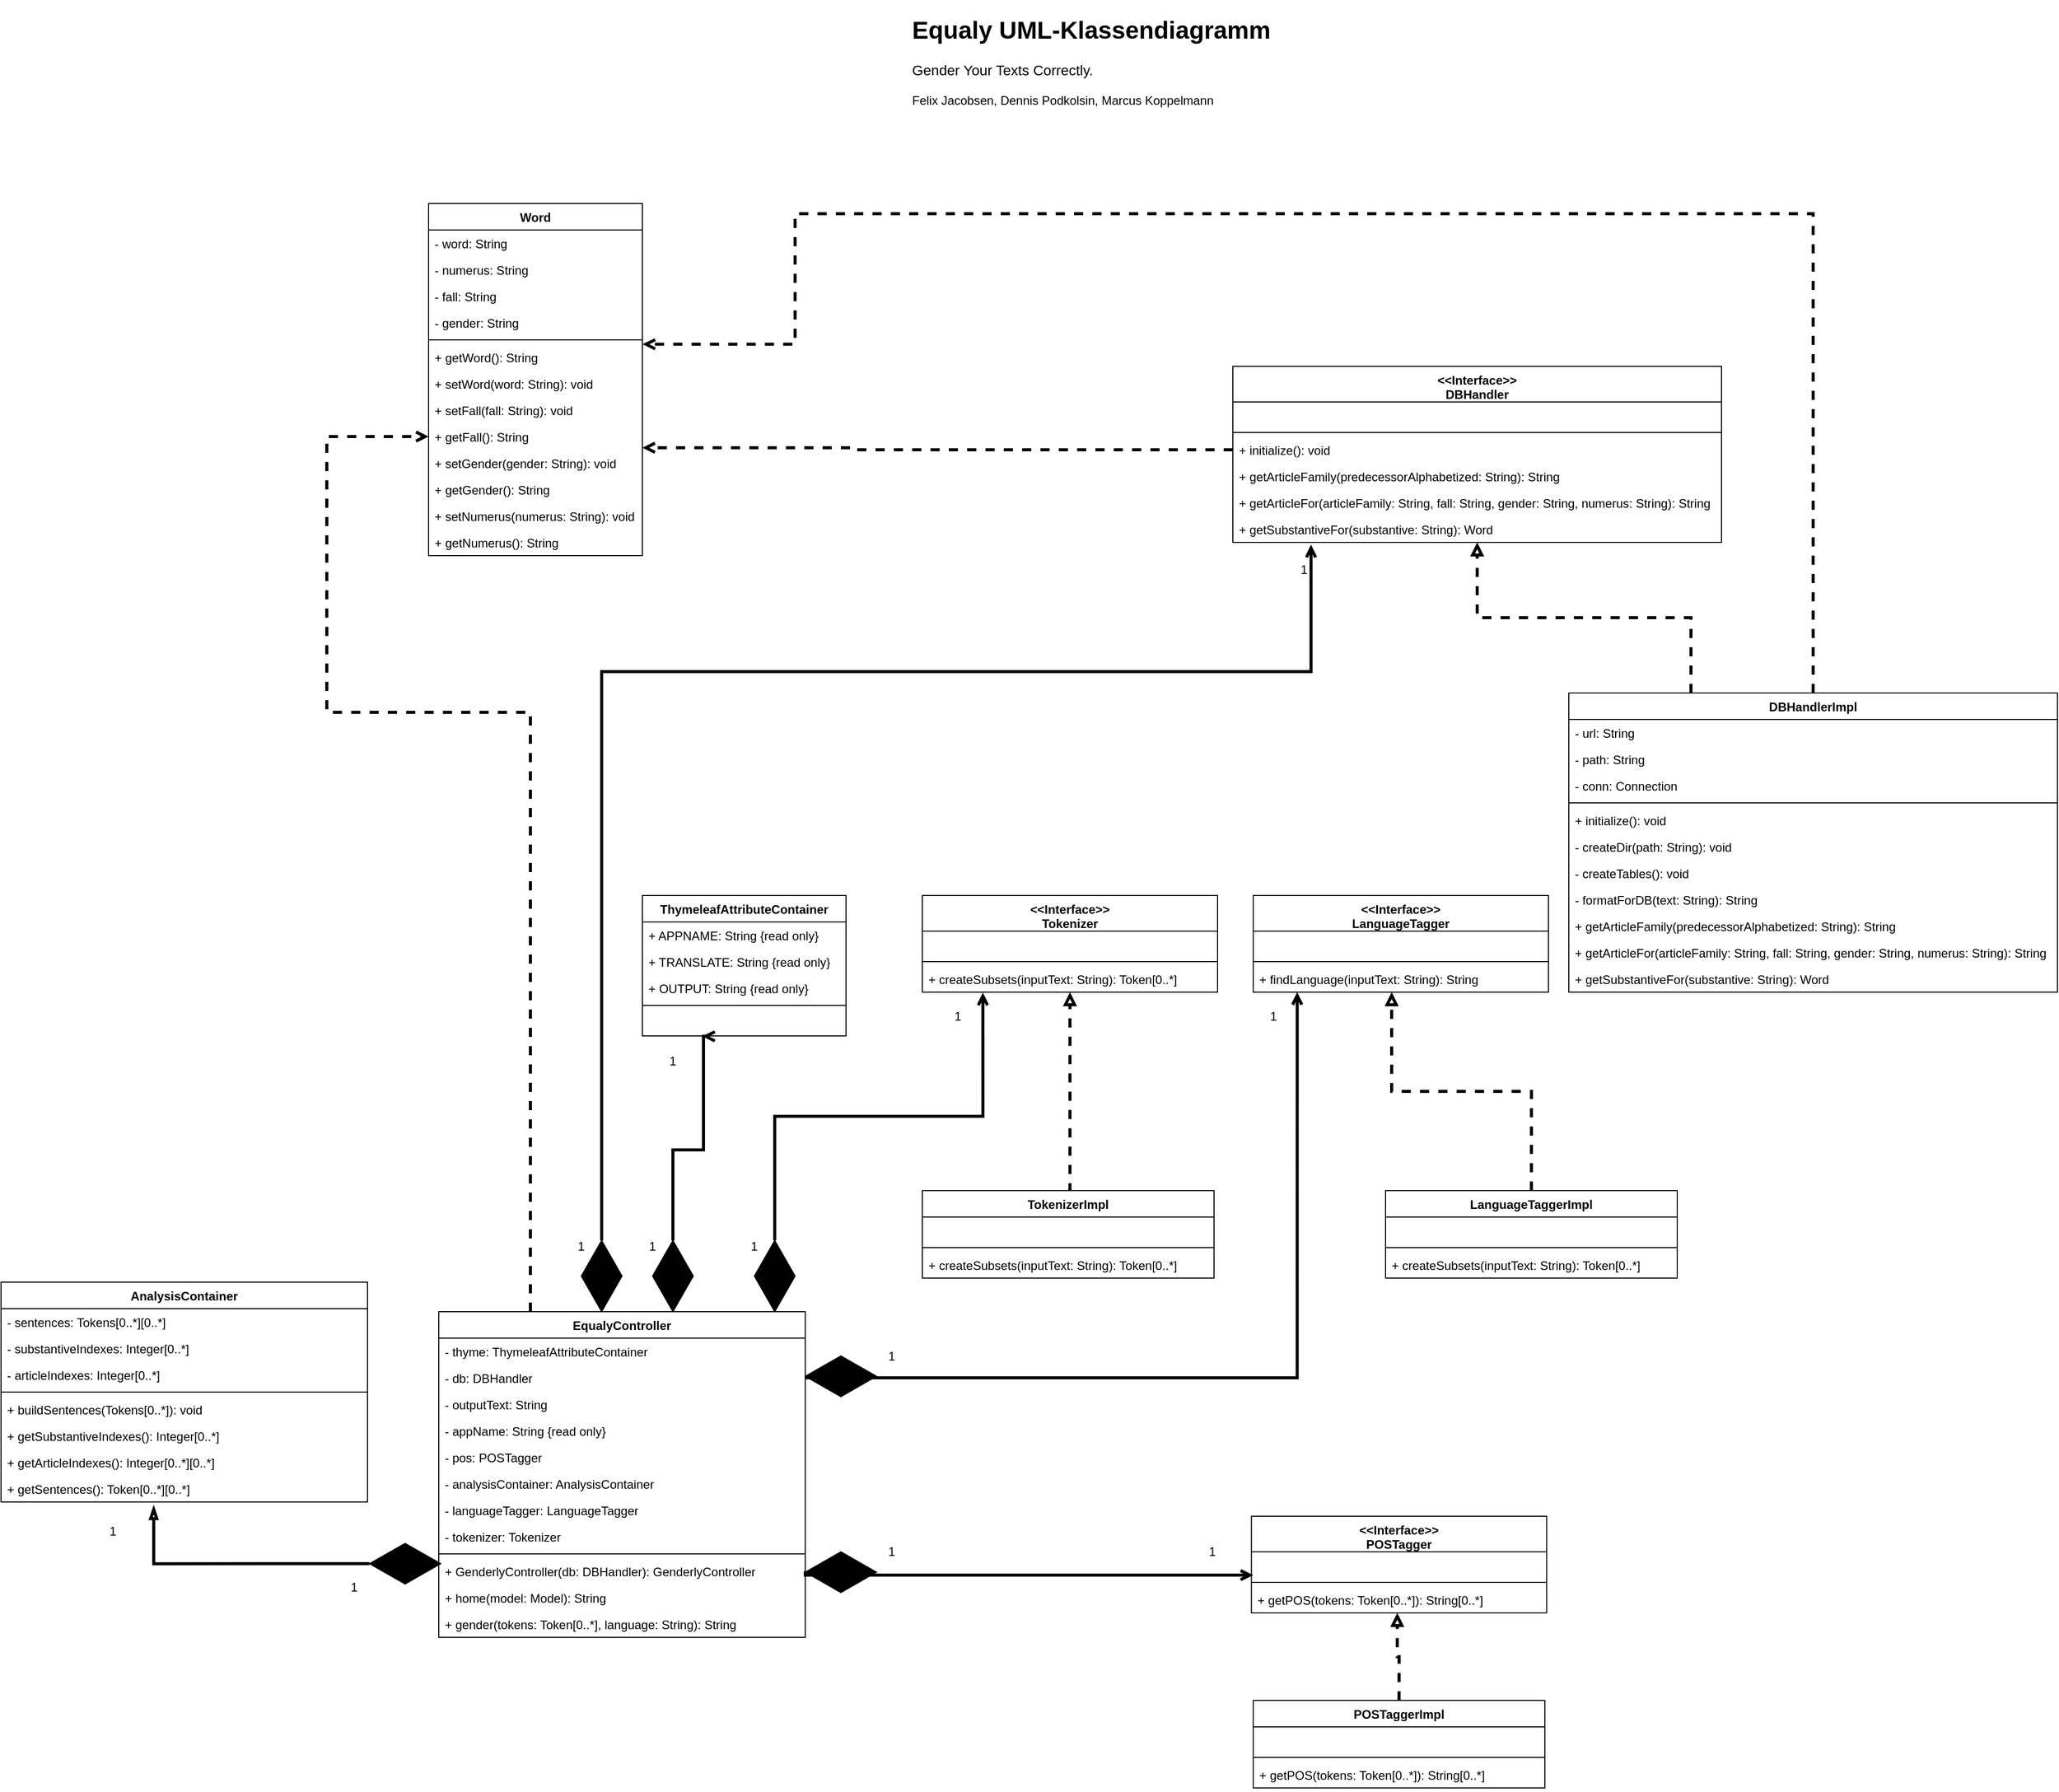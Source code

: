 <mxfile version="16.6.2" type="device"><diagram id="C5RBs43oDa-KdzZeNtuy" name="Page-1"><mxGraphModel dx="1204" dy="1106" grid="1" gridSize="10" guides="1" tooltips="1" connect="1" arrows="1" fold="1" page="1" pageScale="1" pageWidth="827" pageHeight="1169" math="0" shadow="0"><root><mxCell id="WIyWlLk6GJQsqaUBKTNV-0"/><mxCell id="WIyWlLk6GJQsqaUBKTNV-1" parent="WIyWlLk6GJQsqaUBKTNV-0"/><mxCell id="Z-DpSHN7fIil5CGxJyud-308" style="edgeStyle=orthogonalEdgeStyle;rounded=0;jumpStyle=arc;orthogonalLoop=1;jettySize=auto;html=1;exitX=0.5;exitY=0;exitDx=0;exitDy=0;startArrow=none;startFill=0;endArrow=open;endFill=0;strokeWidth=3;entryX=0.16;entryY=1.05;entryDx=0;entryDy=0;entryPerimeter=0;" parent="WIyWlLk6GJQsqaUBKTNV-1" source="Z-DpSHN7fIil5CGxJyud-320" edge="1"><mxGeometry relative="1" as="geometry"><mxPoint x="2206.8" y="575.3" as="targetPoint"/><Array as="points"><mxPoint x="1510" y="1259"/><mxPoint x="1510" y="700"/><mxPoint x="2207" y="700"/></Array></mxGeometry></mxCell><mxCell id="NP-5mQN5azATB1iHiY0--59" style="edgeStyle=orthogonalEdgeStyle;rounded=0;orthogonalLoop=1;jettySize=auto;html=1;exitX=0.25;exitY=0;exitDx=0;exitDy=0;endArrow=open;endFill=0;strokeWidth=3;entryX=0;entryY=0.5;entryDx=0;entryDy=0;dashed=1;" edge="1" parent="WIyWlLk6GJQsqaUBKTNV-1" source="Z-DpSHN7fIil5CGxJyud-74" target="Z-DpSHN7fIil5CGxJyud-244"><mxGeometry relative="1" as="geometry"><mxPoint x="1450" y="140" as="targetPoint"/><Array as="points"><mxPoint x="1440" y="740"/><mxPoint x="1240" y="740"/><mxPoint x="1240" y="469"/></Array></mxGeometry></mxCell><mxCell id="Z-DpSHN7fIil5CGxJyud-74" value="EqualyController" style="swimlane;fontStyle=1;align=center;verticalAlign=top;childLayout=stackLayout;horizontal=1;startSize=26;horizontalStack=0;resizeParent=1;resizeParentMax=0;resizeLast=0;collapsible=1;marginBottom=0;" parent="WIyWlLk6GJQsqaUBKTNV-1" vertex="1"><mxGeometry x="1350" y="1329" width="360" height="320" as="geometry"/></mxCell><mxCell id="Z-DpSHN7fIil5CGxJyud-89" value="- thyme: ThymeleafAttributeContainer" style="text;strokeColor=none;fillColor=none;align=left;verticalAlign=top;spacingLeft=4;spacingRight=4;overflow=hidden;rotatable=0;points=[[0,0.5],[1,0.5]];portConstraint=eastwest;" parent="Z-DpSHN7fIil5CGxJyud-74" vertex="1"><mxGeometry y="26" width="360" height="26" as="geometry"/></mxCell><mxCell id="Z-DpSHN7fIil5CGxJyud-94" value="- db: DBHandler" style="text;strokeColor=none;fillColor=none;align=left;verticalAlign=top;spacingLeft=4;spacingRight=4;overflow=hidden;rotatable=0;points=[[0,0.5],[1,0.5]];portConstraint=eastwest;" parent="Z-DpSHN7fIil5CGxJyud-74" vertex="1"><mxGeometry y="52" width="360" height="26" as="geometry"/></mxCell><mxCell id="Z-DpSHN7fIil5CGxJyud-95" value="- outputText: String" style="text;strokeColor=none;fillColor=none;align=left;verticalAlign=top;spacingLeft=4;spacingRight=4;overflow=hidden;rotatable=0;points=[[0,0.5],[1,0.5]];portConstraint=eastwest;" parent="Z-DpSHN7fIil5CGxJyud-74" vertex="1"><mxGeometry y="78" width="360" height="26" as="geometry"/></mxCell><mxCell id="Z-DpSHN7fIil5CGxJyud-75" value="- appName: String {read only}" style="text;strokeColor=none;fillColor=none;align=left;verticalAlign=top;spacingLeft=4;spacingRight=4;overflow=hidden;rotatable=0;points=[[0,0.5],[1,0.5]];portConstraint=eastwest;fontStyle=0" parent="Z-DpSHN7fIil5CGxJyud-74" vertex="1"><mxGeometry y="104" width="360" height="26" as="geometry"/></mxCell><mxCell id="NP-5mQN5azATB1iHiY0--31" value="- pos: POSTagger" style="text;strokeColor=none;fillColor=none;align=left;verticalAlign=top;spacingLeft=4;spacingRight=4;overflow=hidden;rotatable=0;points=[[0,0.5],[1,0.5]];portConstraint=eastwest;" vertex="1" parent="Z-DpSHN7fIil5CGxJyud-74"><mxGeometry y="130" width="360" height="26" as="geometry"/></mxCell><mxCell id="NP-5mQN5azATB1iHiY0--47" value="- analysisContainer: AnalysisContainer" style="text;strokeColor=none;fillColor=none;align=left;verticalAlign=top;spacingLeft=4;spacingRight=4;overflow=hidden;rotatable=0;points=[[0,0.5],[1,0.5]];portConstraint=eastwest;" vertex="1" parent="Z-DpSHN7fIil5CGxJyud-74"><mxGeometry y="156" width="360" height="26" as="geometry"/></mxCell><mxCell id="NP-5mQN5azATB1iHiY0--16" value="- languageTagger: LanguageTagger" style="text;strokeColor=none;fillColor=none;align=left;verticalAlign=top;spacingLeft=4;spacingRight=4;overflow=hidden;rotatable=0;points=[[0,0.5],[1,0.5]];portConstraint=eastwest;fontStyle=0" vertex="1" parent="Z-DpSHN7fIil5CGxJyud-74"><mxGeometry y="182" width="360" height="26" as="geometry"/></mxCell><mxCell id="NP-5mQN5azATB1iHiY0--15" value="- tokenizer: Tokenizer" style="text;strokeColor=none;fillColor=none;align=left;verticalAlign=top;spacingLeft=4;spacingRight=4;overflow=hidden;rotatable=0;points=[[0,0.5],[1,0.5]];portConstraint=eastwest;fontStyle=0" vertex="1" parent="Z-DpSHN7fIil5CGxJyud-74"><mxGeometry y="208" width="360" height="26" as="geometry"/></mxCell><mxCell id="Z-DpSHN7fIil5CGxJyud-76" value="" style="line;strokeWidth=1;fillColor=none;align=left;verticalAlign=middle;spacingTop=-1;spacingLeft=3;spacingRight=3;rotatable=0;labelPosition=right;points=[];portConstraint=eastwest;" parent="Z-DpSHN7fIil5CGxJyud-74" vertex="1"><mxGeometry y="234" width="360" height="8" as="geometry"/></mxCell><mxCell id="Z-DpSHN7fIil5CGxJyud-77" value="+ GenderlyController(db: DBHandler): GenderlyController" style="text;strokeColor=none;fillColor=none;align=left;verticalAlign=top;spacingLeft=4;spacingRight=4;overflow=hidden;rotatable=0;points=[[0,0.5],[1,0.5]];portConstraint=eastwest;" parent="Z-DpSHN7fIil5CGxJyud-74" vertex="1"><mxGeometry y="242" width="360" height="26" as="geometry"/></mxCell><mxCell id="Z-DpSHN7fIil5CGxJyud-96" value="+ home(model: Model): String" style="text;strokeColor=none;fillColor=none;align=left;verticalAlign=top;spacingLeft=4;spacingRight=4;overflow=hidden;rotatable=0;points=[[0,0.5],[1,0.5]];portConstraint=eastwest;" parent="Z-DpSHN7fIil5CGxJyud-74" vertex="1"><mxGeometry y="268" width="360" height="26" as="geometry"/></mxCell><mxCell id="Z-DpSHN7fIil5CGxJyud-97" value="+ gender(tokens: Token[0..*], language: String): String" style="text;strokeColor=none;fillColor=none;align=left;verticalAlign=top;spacingLeft=4;spacingRight=4;overflow=hidden;rotatable=0;points=[[0,0.5],[1,0.5]];portConstraint=eastwest;" parent="Z-DpSHN7fIil5CGxJyud-74" vertex="1"><mxGeometry y="294" width="360" height="26" as="geometry"/></mxCell><mxCell id="Z-DpSHN7fIil5CGxJyud-98" value="&lt;&lt;Interface&gt;&gt;&#10;Tokenizer" style="swimlane;fontStyle=1;align=center;verticalAlign=top;childLayout=stackLayout;horizontal=1;startSize=35;horizontalStack=0;resizeParent=1;resizeParentMax=0;resizeLast=0;collapsible=1;marginBottom=0;" parent="WIyWlLk6GJQsqaUBKTNV-1" vertex="1"><mxGeometry x="1825" y="920" width="290" height="95" as="geometry"/></mxCell><mxCell id="Z-DpSHN7fIil5CGxJyud-99" value="  " style="text;strokeColor=none;fillColor=none;align=left;verticalAlign=top;spacingLeft=4;spacingRight=4;overflow=hidden;rotatable=0;points=[[0,0.5],[1,0.5]];portConstraint=eastwest;" parent="Z-DpSHN7fIil5CGxJyud-98" vertex="1"><mxGeometry y="35" width="290" height="26" as="geometry"/></mxCell><mxCell id="Z-DpSHN7fIil5CGxJyud-100" value="" style="line;strokeWidth=1;fillColor=none;align=left;verticalAlign=middle;spacingTop=-1;spacingLeft=3;spacingRight=3;rotatable=0;labelPosition=right;points=[];portConstraint=eastwest;" parent="Z-DpSHN7fIil5CGxJyud-98" vertex="1"><mxGeometry y="61" width="290" height="8" as="geometry"/></mxCell><mxCell id="Z-DpSHN7fIil5CGxJyud-101" value="+ createSubsets(inputText: String): Token[0..*]" style="text;strokeColor=none;fillColor=none;align=left;verticalAlign=top;spacingLeft=4;spacingRight=4;overflow=hidden;rotatable=0;points=[[0,0.5],[1,0.5]];portConstraint=eastwest;fontStyle=0" parent="Z-DpSHN7fIil5CGxJyud-98" vertex="1"><mxGeometry y="69" width="290" height="26" as="geometry"/></mxCell><mxCell id="Z-DpSHN7fIil5CGxJyud-108" style="edgeStyle=orthogonalEdgeStyle;rounded=0;orthogonalLoop=1;jettySize=auto;html=1;exitX=0.5;exitY=0;exitDx=0;exitDy=0;startArrow=none;startFill=0;endArrow=block;endFill=0;dashed=1;strokeWidth=3;" parent="WIyWlLk6GJQsqaUBKTNV-1" source="Z-DpSHN7fIil5CGxJyud-102" target="Z-DpSHN7fIil5CGxJyud-98" edge="1"><mxGeometry relative="1" as="geometry"><Array as="points"><mxPoint x="1970" y="1210"/></Array></mxGeometry></mxCell><mxCell id="Z-DpSHN7fIil5CGxJyud-102" value="TokenizerImpl" style="swimlane;fontStyle=1;align=center;verticalAlign=top;childLayout=stackLayout;horizontal=1;startSize=26;horizontalStack=0;resizeParent=1;resizeParentMax=0;resizeLast=0;collapsible=1;marginBottom=0;" parent="WIyWlLk6GJQsqaUBKTNV-1" vertex="1"><mxGeometry x="1825" y="1210" width="286.5" height="86" as="geometry"/></mxCell><mxCell id="Z-DpSHN7fIil5CGxJyud-103" value="  " style="text;strokeColor=none;fillColor=none;align=left;verticalAlign=top;spacingLeft=4;spacingRight=4;overflow=hidden;rotatable=0;points=[[0,0.5],[1,0.5]];portConstraint=eastwest;" parent="Z-DpSHN7fIil5CGxJyud-102" vertex="1"><mxGeometry y="26" width="286.5" height="26" as="geometry"/></mxCell><mxCell id="Z-DpSHN7fIil5CGxJyud-104" value="" style="line;strokeWidth=1;fillColor=none;align=left;verticalAlign=middle;spacingTop=-1;spacingLeft=3;spacingRight=3;rotatable=0;labelPosition=right;points=[];portConstraint=eastwest;" parent="Z-DpSHN7fIil5CGxJyud-102" vertex="1"><mxGeometry y="52" width="286.5" height="8" as="geometry"/></mxCell><mxCell id="Z-DpSHN7fIil5CGxJyud-105" value="+ createSubsets(inputText: String): Token[0..*]" style="text;strokeColor=none;fillColor=none;align=left;verticalAlign=top;spacingLeft=4;spacingRight=4;overflow=hidden;rotatable=0;points=[[0,0.5],[1,0.5]];portConstraint=eastwest;fontStyle=0" parent="Z-DpSHN7fIil5CGxJyud-102" vertex="1"><mxGeometry y="60" width="286.5" height="26" as="geometry"/></mxCell><mxCell id="Z-DpSHN7fIil5CGxJyud-135" value="ThymeleafAttributeContainer" style="swimlane;fontStyle=1;align=center;verticalAlign=top;childLayout=stackLayout;horizontal=1;startSize=26;horizontalStack=0;resizeParent=1;resizeParentMax=0;resizeLast=0;collapsible=1;marginBottom=0;" parent="WIyWlLk6GJQsqaUBKTNV-1" vertex="1"><mxGeometry x="1550" y="920" width="200" height="138" as="geometry"/></mxCell><mxCell id="Z-DpSHN7fIil5CGxJyud-139" value="+ APPNAME: String {read only}" style="text;strokeColor=none;fillColor=none;align=left;verticalAlign=top;spacingLeft=4;spacingRight=4;overflow=hidden;rotatable=0;points=[[0,0.5],[1,0.5]];portConstraint=eastwest;fontStyle=0" parent="Z-DpSHN7fIil5CGxJyud-135" vertex="1"><mxGeometry y="26" width="200" height="26" as="geometry"/></mxCell><mxCell id="Z-DpSHN7fIil5CGxJyud-140" value="+ TRANSLATE: String {read only}" style="text;strokeColor=none;fillColor=none;align=left;verticalAlign=top;spacingLeft=4;spacingRight=4;overflow=hidden;rotatable=0;points=[[0,0.5],[1,0.5]];portConstraint=eastwest;fontStyle=0" parent="Z-DpSHN7fIil5CGxJyud-135" vertex="1"><mxGeometry y="52" width="200" height="26" as="geometry"/></mxCell><mxCell id="Z-DpSHN7fIil5CGxJyud-141" value="+ OUTPUT: String {read only}" style="text;strokeColor=none;fillColor=none;align=left;verticalAlign=top;spacingLeft=4;spacingRight=4;overflow=hidden;rotatable=0;points=[[0,0.5],[1,0.5]];portConstraint=eastwest;fontStyle=0" parent="Z-DpSHN7fIil5CGxJyud-135" vertex="1"><mxGeometry y="78" width="200" height="26" as="geometry"/></mxCell><mxCell id="Z-DpSHN7fIil5CGxJyud-137" value="" style="line;strokeWidth=1;fillColor=none;align=left;verticalAlign=middle;spacingTop=-1;spacingLeft=3;spacingRight=3;rotatable=0;labelPosition=right;points=[];portConstraint=eastwest;" parent="Z-DpSHN7fIil5CGxJyud-135" vertex="1"><mxGeometry y="104" width="200" height="8" as="geometry"/></mxCell><mxCell id="Z-DpSHN7fIil5CGxJyud-142" value="  " style="text;strokeColor=none;fillColor=none;align=left;verticalAlign=top;spacingLeft=4;spacingRight=4;overflow=hidden;rotatable=0;points=[[0,0.5],[1,0.5]];portConstraint=eastwest;" parent="Z-DpSHN7fIil5CGxJyud-135" vertex="1"><mxGeometry y="112" width="200" height="26" as="geometry"/></mxCell><mxCell id="Z-DpSHN7fIil5CGxJyud-348" style="edgeStyle=orthogonalEdgeStyle;rounded=0;jumpStyle=arc;orthogonalLoop=1;jettySize=auto;html=1;exitX=0;exitY=0.5;exitDx=0;exitDy=0;entryX=1;entryY=0.923;entryDx=0;entryDy=0;dashed=1;startArrow=none;startFill=0;endArrow=open;endFill=0;strokeWidth=3;entryPerimeter=0;" parent="WIyWlLk6GJQsqaUBKTNV-1" source="Z-DpSHN7fIil5CGxJyud-209" target="Z-DpSHN7fIil5CGxJyud-244" edge="1"><mxGeometry relative="1" as="geometry"><Array as="points"><mxPoint x="1760" y="482"/><mxPoint x="1760" y="480"/></Array></mxGeometry></mxCell><mxCell id="Z-DpSHN7fIil5CGxJyud-198" value="&lt;&lt;Interface&gt;&gt;&#10;DBHandler" style="swimlane;fontStyle=1;align=center;verticalAlign=top;childLayout=stackLayout;horizontal=1;startSize=35;horizontalStack=0;resizeParent=1;resizeParentMax=0;resizeLast=0;collapsible=1;marginBottom=0;" parent="WIyWlLk6GJQsqaUBKTNV-1" vertex="1"><mxGeometry x="2130" y="400" width="480" height="173" as="geometry"/></mxCell><mxCell id="Z-DpSHN7fIil5CGxJyud-224" value="  " style="text;strokeColor=none;fillColor=none;align=left;verticalAlign=top;spacingLeft=4;spacingRight=4;overflow=hidden;rotatable=0;points=[[0,0.5],[1,0.5]];portConstraint=eastwest;" parent="Z-DpSHN7fIil5CGxJyud-198" vertex="1"><mxGeometry y="35" width="480" height="26" as="geometry"/></mxCell><mxCell id="Z-DpSHN7fIil5CGxJyud-200" value="" style="line;strokeWidth=1;fillColor=none;align=left;verticalAlign=middle;spacingTop=-1;spacingLeft=3;spacingRight=3;rotatable=0;labelPosition=right;points=[];portConstraint=eastwest;" parent="Z-DpSHN7fIil5CGxJyud-198" vertex="1"><mxGeometry y="61" width="480" height="8" as="geometry"/></mxCell><mxCell id="Z-DpSHN7fIil5CGxJyud-209" value="+ initialize(): void" style="text;strokeColor=none;fillColor=none;align=left;verticalAlign=top;spacingLeft=4;spacingRight=4;overflow=hidden;rotatable=0;points=[[0,0.5],[1,0.5]];portConstraint=eastwest;" parent="Z-DpSHN7fIil5CGxJyud-198" vertex="1"><mxGeometry y="69" width="480" height="26" as="geometry"/></mxCell><mxCell id="Z-DpSHN7fIil5CGxJyud-212" value="+ getArticleFamily(predecessorAlphabetized: String): String" style="text;strokeColor=none;fillColor=none;align=left;verticalAlign=top;spacingLeft=4;spacingRight=4;overflow=hidden;rotatable=0;points=[[0,0.5],[1,0.5]];portConstraint=eastwest;" parent="Z-DpSHN7fIil5CGxJyud-198" vertex="1"><mxGeometry y="95" width="480" height="26" as="geometry"/></mxCell><mxCell id="Z-DpSHN7fIil5CGxJyud-213" value="+ getArticleFor(articleFamily: String, fall: String, gender: String, numerus: String): String" style="text;strokeColor=none;fillColor=none;align=left;verticalAlign=top;spacingLeft=4;spacingRight=4;overflow=hidden;rotatable=0;points=[[0,0.5],[1,0.5]];portConstraint=eastwest;" parent="Z-DpSHN7fIil5CGxJyud-198" vertex="1"><mxGeometry y="121" width="480" height="26" as="geometry"/></mxCell><mxCell id="Z-DpSHN7fIil5CGxJyud-210" value="+ getSubstantiveFor(substantive: String): Word" style="text;strokeColor=none;fillColor=none;align=left;verticalAlign=top;spacingLeft=4;spacingRight=4;overflow=hidden;rotatable=0;points=[[0,0.5],[1,0.5]];portConstraint=eastwest;" parent="Z-DpSHN7fIil5CGxJyud-198" vertex="1"><mxGeometry y="147" width="480" height="26" as="geometry"/></mxCell><mxCell id="Z-DpSHN7fIil5CGxJyud-202" style="edgeStyle=orthogonalEdgeStyle;rounded=0;orthogonalLoop=1;jettySize=auto;html=1;exitX=0.25;exitY=0;exitDx=0;exitDy=0;startArrow=none;startFill=0;endArrow=block;endFill=0;dashed=1;strokeWidth=3;" parent="WIyWlLk6GJQsqaUBKTNV-1" source="Z-DpSHN7fIil5CGxJyud-203" target="Z-DpSHN7fIil5CGxJyud-198" edge="1"><mxGeometry relative="1" as="geometry"/></mxCell><mxCell id="Z-DpSHN7fIil5CGxJyud-347" style="edgeStyle=orthogonalEdgeStyle;rounded=0;jumpStyle=arc;orthogonalLoop=1;jettySize=auto;html=1;exitX=0.5;exitY=0;exitDx=0;exitDy=0;entryX=1.001;entryY=0.011;entryDx=0;entryDy=0;dashed=1;startArrow=none;startFill=0;endArrow=open;endFill=0;strokeWidth=3;entryPerimeter=0;" parent="WIyWlLk6GJQsqaUBKTNV-1" source="Z-DpSHN7fIil5CGxJyud-203" target="Z-DpSHN7fIil5CGxJyud-238" edge="1"><mxGeometry relative="1" as="geometry"><Array as="points"><mxPoint x="2700" y="250"/><mxPoint x="1700" y="250"/><mxPoint x="1700" y="378"/></Array></mxGeometry></mxCell><mxCell id="Z-DpSHN7fIil5CGxJyud-203" value="DBHandlerImpl" style="swimlane;fontStyle=1;align=center;verticalAlign=top;childLayout=stackLayout;horizontal=1;startSize=26;horizontalStack=0;resizeParent=1;resizeParentMax=0;resizeLast=0;collapsible=1;marginBottom=0;" parent="WIyWlLk6GJQsqaUBKTNV-1" vertex="1"><mxGeometry x="2460" y="721" width="480" height="294" as="geometry"/></mxCell><mxCell id="Z-DpSHN7fIil5CGxJyud-217" value="- url: String" style="text;strokeColor=none;fillColor=none;align=left;verticalAlign=top;spacingLeft=4;spacingRight=4;overflow=hidden;rotatable=0;points=[[0,0.5],[1,0.5]];portConstraint=eastwest;" parent="Z-DpSHN7fIil5CGxJyud-203" vertex="1"><mxGeometry y="26" width="480" height="26" as="geometry"/></mxCell><mxCell id="Z-DpSHN7fIil5CGxJyud-216" value="- path: String" style="text;strokeColor=none;fillColor=none;align=left;verticalAlign=top;spacingLeft=4;spacingRight=4;overflow=hidden;rotatable=0;points=[[0,0.5],[1,0.5]];portConstraint=eastwest;" parent="Z-DpSHN7fIil5CGxJyud-203" vertex="1"><mxGeometry y="52" width="480" height="26" as="geometry"/></mxCell><mxCell id="Z-DpSHN7fIil5CGxJyud-215" value="- conn: Connection" style="text;strokeColor=none;fillColor=none;align=left;verticalAlign=top;spacingLeft=4;spacingRight=4;overflow=hidden;rotatable=0;points=[[0,0.5],[1,0.5]];portConstraint=eastwest;" parent="Z-DpSHN7fIil5CGxJyud-203" vertex="1"><mxGeometry y="78" width="480" height="26" as="geometry"/></mxCell><mxCell id="Z-DpSHN7fIil5CGxJyud-205" value="" style="line;strokeWidth=1;fillColor=none;align=left;verticalAlign=middle;spacingTop=-1;spacingLeft=3;spacingRight=3;rotatable=0;labelPosition=right;points=[];portConstraint=eastwest;" parent="Z-DpSHN7fIil5CGxJyud-203" vertex="1"><mxGeometry y="104" width="480" height="8" as="geometry"/></mxCell><mxCell id="Z-DpSHN7fIil5CGxJyud-220" value="+ initialize(): void" style="text;strokeColor=none;fillColor=none;align=left;verticalAlign=top;spacingLeft=4;spacingRight=4;overflow=hidden;rotatable=0;points=[[0,0.5],[1,0.5]];portConstraint=eastwest;" parent="Z-DpSHN7fIil5CGxJyud-203" vertex="1"><mxGeometry y="112" width="480" height="26" as="geometry"/></mxCell><mxCell id="Z-DpSHN7fIil5CGxJyud-219" value="- createDir(path: String): void" style="text;strokeColor=none;fillColor=none;align=left;verticalAlign=top;spacingLeft=4;spacingRight=4;overflow=hidden;rotatable=0;points=[[0,0.5],[1,0.5]];portConstraint=eastwest;" parent="Z-DpSHN7fIil5CGxJyud-203" vertex="1"><mxGeometry y="138" width="480" height="26" as="geometry"/></mxCell><mxCell id="Z-DpSHN7fIil5CGxJyud-221" value="- createTables(): void" style="text;strokeColor=none;fillColor=none;align=left;verticalAlign=top;spacingLeft=4;spacingRight=4;overflow=hidden;rotatable=0;points=[[0,0.5],[1,0.5]];portConstraint=eastwest;" parent="Z-DpSHN7fIil5CGxJyud-203" vertex="1"><mxGeometry y="164" width="480" height="26" as="geometry"/></mxCell><mxCell id="Z-DpSHN7fIil5CGxJyud-222" value="- formatForDB(text: String): String" style="text;strokeColor=none;fillColor=none;align=left;verticalAlign=top;spacingLeft=4;spacingRight=4;overflow=hidden;rotatable=0;points=[[0,0.5],[1,0.5]];portConstraint=eastwest;" parent="Z-DpSHN7fIil5CGxJyud-203" vertex="1"><mxGeometry y="190" width="480" height="26" as="geometry"/></mxCell><mxCell id="Z-DpSHN7fIil5CGxJyud-223" value="+ getArticleFamily(predecessorAlphabetized: String): String" style="text;strokeColor=none;fillColor=none;align=left;verticalAlign=top;spacingLeft=4;spacingRight=4;overflow=hidden;rotatable=0;points=[[0,0.5],[1,0.5]];portConstraint=eastwest;" parent="Z-DpSHN7fIil5CGxJyud-203" vertex="1"><mxGeometry y="216" width="480" height="26" as="geometry"/></mxCell><mxCell id="Z-DpSHN7fIil5CGxJyud-227" value="+ getArticleFor(articleFamily: String, fall: String, gender: String, numerus: String): String" style="text;strokeColor=none;fillColor=none;align=left;verticalAlign=top;spacingLeft=4;spacingRight=4;overflow=hidden;rotatable=0;points=[[0,0.5],[1,0.5]];portConstraint=eastwest;" parent="Z-DpSHN7fIil5CGxJyud-203" vertex="1"><mxGeometry y="242" width="480" height="26" as="geometry"/></mxCell><mxCell id="Z-DpSHN7fIil5CGxJyud-229" value="+ getSubstantiveFor(substantive: String): Word" style="text;strokeColor=none;fillColor=none;align=left;verticalAlign=top;spacingLeft=4;spacingRight=4;overflow=hidden;rotatable=0;points=[[0,0.5],[1,0.5]];portConstraint=eastwest;" parent="Z-DpSHN7fIil5CGxJyud-203" vertex="1"><mxGeometry y="268" width="480" height="26" as="geometry"/></mxCell><mxCell id="Z-DpSHN7fIil5CGxJyud-230" value="Word" style="swimlane;fontStyle=1;align=center;verticalAlign=top;childLayout=stackLayout;horizontal=1;startSize=26;horizontalStack=0;resizeParent=1;resizeParentMax=0;resizeLast=0;collapsible=1;marginBottom=0;" parent="WIyWlLk6GJQsqaUBKTNV-1" vertex="1"><mxGeometry x="1340" y="240" width="210" height="346" as="geometry"/></mxCell><mxCell id="Z-DpSHN7fIil5CGxJyud-231" value="- word: String" style="text;strokeColor=none;fillColor=none;align=left;verticalAlign=top;spacingLeft=4;spacingRight=4;overflow=hidden;rotatable=0;points=[[0,0.5],[1,0.5]];portConstraint=eastwest;" parent="Z-DpSHN7fIil5CGxJyud-230" vertex="1"><mxGeometry y="26" width="210" height="26" as="geometry"/></mxCell><mxCell id="Z-DpSHN7fIil5CGxJyud-237" value="- numerus: String" style="text;strokeColor=none;fillColor=none;align=left;verticalAlign=top;spacingLeft=4;spacingRight=4;overflow=hidden;rotatable=0;points=[[0,0.5],[1,0.5]];portConstraint=eastwest;" parent="Z-DpSHN7fIil5CGxJyud-230" vertex="1"><mxGeometry y="52" width="210" height="26" as="geometry"/></mxCell><mxCell id="Z-DpSHN7fIil5CGxJyud-236" value="- fall: String" style="text;strokeColor=none;fillColor=none;align=left;verticalAlign=top;spacingLeft=4;spacingRight=4;overflow=hidden;rotatable=0;points=[[0,0.5],[1,0.5]];portConstraint=eastwest;" parent="Z-DpSHN7fIil5CGxJyud-230" vertex="1"><mxGeometry y="78" width="210" height="26" as="geometry"/></mxCell><mxCell id="Z-DpSHN7fIil5CGxJyud-235" value="- gender: String" style="text;strokeColor=none;fillColor=none;align=left;verticalAlign=top;spacingLeft=4;spacingRight=4;overflow=hidden;rotatable=0;points=[[0,0.5],[1,0.5]];portConstraint=eastwest;" parent="Z-DpSHN7fIil5CGxJyud-230" vertex="1"><mxGeometry y="104" width="210" height="26" as="geometry"/></mxCell><mxCell id="Z-DpSHN7fIil5CGxJyud-232" value="" style="line;strokeWidth=1;fillColor=none;align=left;verticalAlign=middle;spacingTop=-1;spacingLeft=3;spacingRight=3;rotatable=0;labelPosition=right;points=[];portConstraint=eastwest;" parent="Z-DpSHN7fIil5CGxJyud-230" vertex="1"><mxGeometry y="130" width="210" height="8" as="geometry"/></mxCell><mxCell id="Z-DpSHN7fIil5CGxJyud-238" value="+ getWord(): String" style="text;strokeColor=none;fillColor=none;align=left;verticalAlign=top;spacingLeft=4;spacingRight=4;overflow=hidden;rotatable=0;points=[[0,0.5],[1,0.5]];portConstraint=eastwest;fontStyle=0" parent="Z-DpSHN7fIil5CGxJyud-230" vertex="1"><mxGeometry y="138" width="210" height="26" as="geometry"/></mxCell><mxCell id="Z-DpSHN7fIil5CGxJyud-239" value="+ setWord(word: String): void" style="text;strokeColor=none;fillColor=none;align=left;verticalAlign=top;spacingLeft=4;spacingRight=4;overflow=hidden;rotatable=0;points=[[0,0.5],[1,0.5]];portConstraint=eastwest;fontStyle=0" parent="Z-DpSHN7fIil5CGxJyud-230" vertex="1"><mxGeometry y="164" width="210" height="26" as="geometry"/></mxCell><mxCell id="Z-DpSHN7fIil5CGxJyud-245" value="+ setFall(fall: String): void" style="text;strokeColor=none;fillColor=none;align=left;verticalAlign=top;spacingLeft=4;spacingRight=4;overflow=hidden;rotatable=0;points=[[0,0.5],[1,0.5]];portConstraint=eastwest;fontStyle=0" parent="Z-DpSHN7fIil5CGxJyud-230" vertex="1"><mxGeometry y="190" width="210" height="26" as="geometry"/></mxCell><mxCell id="Z-DpSHN7fIil5CGxJyud-244" value="+ getFall(): String" style="text;strokeColor=none;fillColor=none;align=left;verticalAlign=top;spacingLeft=4;spacingRight=4;overflow=hidden;rotatable=0;points=[[0,0.5],[1,0.5]];portConstraint=eastwest;fontStyle=0" parent="Z-DpSHN7fIil5CGxJyud-230" vertex="1"><mxGeometry y="216" width="210" height="26" as="geometry"/></mxCell><mxCell id="Z-DpSHN7fIil5CGxJyud-243" value="+ setGender(gender: String): void" style="text;strokeColor=none;fillColor=none;align=left;verticalAlign=top;spacingLeft=4;spacingRight=4;overflow=hidden;rotatable=0;points=[[0,0.5],[1,0.5]];portConstraint=eastwest;fontStyle=0" parent="Z-DpSHN7fIil5CGxJyud-230" vertex="1"><mxGeometry y="242" width="210" height="26" as="geometry"/></mxCell><mxCell id="Z-DpSHN7fIil5CGxJyud-242" value="+ getGender(): String" style="text;strokeColor=none;fillColor=none;align=left;verticalAlign=top;spacingLeft=4;spacingRight=4;overflow=hidden;rotatable=0;points=[[0,0.5],[1,0.5]];portConstraint=eastwest;fontStyle=0" parent="Z-DpSHN7fIil5CGxJyud-230" vertex="1"><mxGeometry y="268" width="210" height="26" as="geometry"/></mxCell><mxCell id="Z-DpSHN7fIil5CGxJyud-241" value="+ setNumerus(numerus: String): void" style="text;strokeColor=none;fillColor=none;align=left;verticalAlign=top;spacingLeft=4;spacingRight=4;overflow=hidden;rotatable=0;points=[[0,0.5],[1,0.5]];portConstraint=eastwest;fontStyle=0" parent="Z-DpSHN7fIil5CGxJyud-230" vertex="1"><mxGeometry y="294" width="210" height="26" as="geometry"/></mxCell><mxCell id="Z-DpSHN7fIil5CGxJyud-240" value="+ getNumerus(): String" style="text;strokeColor=none;fillColor=none;align=left;verticalAlign=top;spacingLeft=4;spacingRight=4;overflow=hidden;rotatable=0;points=[[0,0.5],[1,0.5]];portConstraint=eastwest;fontStyle=0" parent="Z-DpSHN7fIil5CGxJyud-230" vertex="1"><mxGeometry y="320" width="210" height="26" as="geometry"/></mxCell><mxCell id="Z-DpSHN7fIil5CGxJyud-320" value="" style="rhombus;whiteSpace=wrap;html=1;fillColor=#000000;" parent="WIyWlLk6GJQsqaUBKTNV-1" vertex="1"><mxGeometry x="1490" y="1259" width="40" height="70" as="geometry"/></mxCell><mxCell id="Z-DpSHN7fIil5CGxJyud-322" value="1" style="text;html=1;strokeColor=none;fillColor=none;align=center;verticalAlign=middle;whiteSpace=wrap;rounded=0;" parent="WIyWlLk6GJQsqaUBKTNV-1" vertex="1"><mxGeometry x="1460" y="1250" width="60" height="30" as="geometry"/></mxCell><mxCell id="Z-DpSHN7fIil5CGxJyud-323" value="1" style="text;html=1;strokeColor=none;fillColor=none;align=center;verticalAlign=middle;whiteSpace=wrap;rounded=0;" parent="WIyWlLk6GJQsqaUBKTNV-1" vertex="1"><mxGeometry x="2170" y="585" width="60" height="30" as="geometry"/></mxCell><mxCell id="Z-DpSHN7fIil5CGxJyud-325" style="edgeStyle=orthogonalEdgeStyle;rounded=0;jumpStyle=arc;orthogonalLoop=1;jettySize=auto;html=1;exitX=0.5;exitY=0;exitDx=0;exitDy=0;entryX=0.294;entryY=1.011;entryDx=0;entryDy=0;entryPerimeter=0;startArrow=none;startFill=0;endArrow=open;endFill=0;strokeWidth=3;" parent="WIyWlLk6GJQsqaUBKTNV-1" source="Z-DpSHN7fIil5CGxJyud-324" target="Z-DpSHN7fIil5CGxJyud-142" edge="1"><mxGeometry relative="1" as="geometry"><Array as="points"><mxPoint x="1580" y="1170"/><mxPoint x="1610" y="1170"/><mxPoint x="1610" y="1058"/></Array></mxGeometry></mxCell><mxCell id="Z-DpSHN7fIil5CGxJyud-324" value="" style="rhombus;whiteSpace=wrap;html=1;fillColor=#000000;" parent="WIyWlLk6GJQsqaUBKTNV-1" vertex="1"><mxGeometry x="1560" y="1259" width="40" height="70" as="geometry"/></mxCell><mxCell id="Z-DpSHN7fIil5CGxJyud-326" value="1" style="text;html=1;strokeColor=none;fillColor=none;align=center;verticalAlign=middle;whiteSpace=wrap;rounded=0;" parent="WIyWlLk6GJQsqaUBKTNV-1" vertex="1"><mxGeometry x="1530" y="1250" width="60" height="30" as="geometry"/></mxCell><mxCell id="Z-DpSHN7fIil5CGxJyud-327" value="1" style="text;html=1;strokeColor=none;fillColor=none;align=center;verticalAlign=middle;whiteSpace=wrap;rounded=0;" parent="WIyWlLk6GJQsqaUBKTNV-1" vertex="1"><mxGeometry x="1830" y="1023.5" width="60" height="30" as="geometry"/></mxCell><mxCell id="Z-DpSHN7fIil5CGxJyud-340" style="edgeStyle=orthogonalEdgeStyle;rounded=0;jumpStyle=arc;orthogonalLoop=1;jettySize=auto;html=1;exitX=0.5;exitY=0;exitDx=0;exitDy=0;entryX=0.205;entryY=1.016;entryDx=0;entryDy=0;entryPerimeter=0;startArrow=none;startFill=0;endArrow=open;endFill=0;strokeWidth=3;" parent="WIyWlLk6GJQsqaUBKTNV-1" source="Z-DpSHN7fIil5CGxJyud-339" target="Z-DpSHN7fIil5CGxJyud-101" edge="1"><mxGeometry relative="1" as="geometry"/></mxCell><mxCell id="Z-DpSHN7fIil5CGxJyud-339" value="" style="rhombus;whiteSpace=wrap;html=1;fillColor=#000000;" parent="WIyWlLk6GJQsqaUBKTNV-1" vertex="1"><mxGeometry x="1660" y="1259" width="40" height="70" as="geometry"/></mxCell><mxCell id="Z-DpSHN7fIil5CGxJyud-341" value="1" style="text;html=1;strokeColor=none;fillColor=none;align=center;verticalAlign=middle;whiteSpace=wrap;rounded=0;" parent="WIyWlLk6GJQsqaUBKTNV-1" vertex="1"><mxGeometry x="1550" y="1068" width="60" height="30" as="geometry"/></mxCell><mxCell id="Z-DpSHN7fIil5CGxJyud-342" value="1" style="text;html=1;strokeColor=none;fillColor=none;align=center;verticalAlign=middle;whiteSpace=wrap;rounded=0;" parent="WIyWlLk6GJQsqaUBKTNV-1" vertex="1"><mxGeometry x="1630" y="1250" width="60" height="30" as="geometry"/></mxCell><mxCell id="NP-5mQN5azATB1iHiY0--1" value="&lt;&lt;Interface&gt;&gt;&#10;LanguageTagger" style="swimlane;fontStyle=1;align=center;verticalAlign=top;childLayout=stackLayout;horizontal=1;startSize=35;horizontalStack=0;resizeParent=1;resizeParentMax=0;resizeLast=0;collapsible=1;marginBottom=0;" vertex="1" parent="WIyWlLk6GJQsqaUBKTNV-1"><mxGeometry x="2150" y="920" width="290" height="95" as="geometry"/></mxCell><mxCell id="NP-5mQN5azATB1iHiY0--2" value="  " style="text;strokeColor=none;fillColor=none;align=left;verticalAlign=top;spacingLeft=4;spacingRight=4;overflow=hidden;rotatable=0;points=[[0,0.5],[1,0.5]];portConstraint=eastwest;" vertex="1" parent="NP-5mQN5azATB1iHiY0--1"><mxGeometry y="35" width="290" height="26" as="geometry"/></mxCell><mxCell id="NP-5mQN5azATB1iHiY0--3" value="" style="line;strokeWidth=1;fillColor=none;align=left;verticalAlign=middle;spacingTop=-1;spacingLeft=3;spacingRight=3;rotatable=0;labelPosition=right;points=[];portConstraint=eastwest;" vertex="1" parent="NP-5mQN5azATB1iHiY0--1"><mxGeometry y="61" width="290" height="8" as="geometry"/></mxCell><mxCell id="NP-5mQN5azATB1iHiY0--4" value="+ findLanguage(inputText: String): String" style="text;strokeColor=none;fillColor=none;align=left;verticalAlign=top;spacingLeft=4;spacingRight=4;overflow=hidden;rotatable=0;points=[[0,0.5],[1,0.5]];portConstraint=eastwest;fontStyle=0" vertex="1" parent="NP-5mQN5azATB1iHiY0--1"><mxGeometry y="69" width="290" height="26" as="geometry"/></mxCell><mxCell id="NP-5mQN5azATB1iHiY0--14" style="edgeStyle=orthogonalEdgeStyle;rounded=0;orthogonalLoop=1;jettySize=auto;html=1;exitX=0.5;exitY=0;exitDx=0;exitDy=0;entryX=0.469;entryY=1;entryDx=0;entryDy=0;entryPerimeter=0;endArrow=block;endFill=0;strokeWidth=3;dashed=1;" edge="1" parent="WIyWlLk6GJQsqaUBKTNV-1" source="NP-5mQN5azATB1iHiY0--5" target="NP-5mQN5azATB1iHiY0--4"><mxGeometry relative="1" as="geometry"/></mxCell><mxCell id="NP-5mQN5azATB1iHiY0--5" value="LanguageTaggerImpl" style="swimlane;fontStyle=1;align=center;verticalAlign=top;childLayout=stackLayout;horizontal=1;startSize=26;horizontalStack=0;resizeParent=1;resizeParentMax=0;resizeLast=0;collapsible=1;marginBottom=0;" vertex="1" parent="WIyWlLk6GJQsqaUBKTNV-1"><mxGeometry x="2280" y="1210" width="286.5" height="86" as="geometry"/></mxCell><mxCell id="NP-5mQN5azATB1iHiY0--6" value="  " style="text;strokeColor=none;fillColor=none;align=left;verticalAlign=top;spacingLeft=4;spacingRight=4;overflow=hidden;rotatable=0;points=[[0,0.5],[1,0.5]];portConstraint=eastwest;" vertex="1" parent="NP-5mQN5azATB1iHiY0--5"><mxGeometry y="26" width="286.5" height="26" as="geometry"/></mxCell><mxCell id="NP-5mQN5azATB1iHiY0--7" value="" style="line;strokeWidth=1;fillColor=none;align=left;verticalAlign=middle;spacingTop=-1;spacingLeft=3;spacingRight=3;rotatable=0;labelPosition=right;points=[];portConstraint=eastwest;" vertex="1" parent="NP-5mQN5azATB1iHiY0--5"><mxGeometry y="52" width="286.5" height="8" as="geometry"/></mxCell><mxCell id="NP-5mQN5azATB1iHiY0--8" value="+ createSubsets(inputText: String): Token[0..*]" style="text;strokeColor=none;fillColor=none;align=left;verticalAlign=top;spacingLeft=4;spacingRight=4;overflow=hidden;rotatable=0;points=[[0,0.5],[1,0.5]];portConstraint=eastwest;fontStyle=0" vertex="1" parent="NP-5mQN5azATB1iHiY0--5"><mxGeometry y="60" width="286.5" height="26" as="geometry"/></mxCell><mxCell id="NP-5mQN5azATB1iHiY0--9" style="edgeStyle=orthogonalEdgeStyle;rounded=0;orthogonalLoop=1;jettySize=auto;html=1;exitX=1;exitY=0.5;exitDx=0;exitDy=0;entryX=0.149;entryY=1;entryDx=0;entryDy=0;entryPerimeter=0;strokeWidth=3;endArrow=open;endFill=0;" edge="1" parent="WIyWlLk6GJQsqaUBKTNV-1" target="NP-5mQN5azATB1iHiY0--4"><mxGeometry relative="1" as="geometry"><mxPoint x="1710" y="1394" as="sourcePoint"/><Array as="points"><mxPoint x="2193" y="1394"/></Array></mxGeometry></mxCell><mxCell id="NP-5mQN5azATB1iHiY0--10" value="" style="rhombus;whiteSpace=wrap;html=1;fillColor=#000000;rotation=90;" vertex="1" parent="WIyWlLk6GJQsqaUBKTNV-1"><mxGeometry x="1725" y="1357.5" width="40" height="70" as="geometry"/></mxCell><mxCell id="NP-5mQN5azATB1iHiY0--11" value="1" style="text;html=1;strokeColor=none;fillColor=none;align=center;verticalAlign=middle;whiteSpace=wrap;rounded=0;" vertex="1" parent="WIyWlLk6GJQsqaUBKTNV-1"><mxGeometry x="1765" y="1357.5" width="60" height="30" as="geometry"/></mxCell><mxCell id="NP-5mQN5azATB1iHiY0--12" value="1" style="text;html=1;strokeColor=none;fillColor=none;align=center;verticalAlign=middle;whiteSpace=wrap;rounded=0;" vertex="1" parent="WIyWlLk6GJQsqaUBKTNV-1"><mxGeometry x="2140" y="1023.5" width="60" height="30" as="geometry"/></mxCell><mxCell id="NP-5mQN5azATB1iHiY0--17" value="&lt;&lt;Interface&gt;&gt;&#10;POSTagger" style="swimlane;fontStyle=1;align=center;verticalAlign=top;childLayout=stackLayout;horizontal=1;startSize=35;horizontalStack=0;resizeParent=1;resizeParentMax=0;resizeLast=0;collapsible=1;marginBottom=0;" vertex="1" parent="WIyWlLk6GJQsqaUBKTNV-1"><mxGeometry x="2148.25" y="1530" width="290" height="95" as="geometry"/></mxCell><mxCell id="NP-5mQN5azATB1iHiY0--18" value="  " style="text;strokeColor=none;fillColor=none;align=left;verticalAlign=top;spacingLeft=4;spacingRight=4;overflow=hidden;rotatable=0;points=[[0,0.5],[1,0.5]];portConstraint=eastwest;" vertex="1" parent="NP-5mQN5azATB1iHiY0--17"><mxGeometry y="35" width="290" height="26" as="geometry"/></mxCell><mxCell id="NP-5mQN5azATB1iHiY0--19" value="" style="line;strokeWidth=1;fillColor=none;align=left;verticalAlign=middle;spacingTop=-1;spacingLeft=3;spacingRight=3;rotatable=0;labelPosition=right;points=[];portConstraint=eastwest;" vertex="1" parent="NP-5mQN5azATB1iHiY0--17"><mxGeometry y="61" width="290" height="8" as="geometry"/></mxCell><mxCell id="NP-5mQN5azATB1iHiY0--20" value="+ getPOS(tokens: Token[0..*]): String[0..*]" style="text;strokeColor=none;fillColor=none;align=left;verticalAlign=top;spacingLeft=4;spacingRight=4;overflow=hidden;rotatable=0;points=[[0,0.5],[1,0.5]];portConstraint=eastwest;fontStyle=0" vertex="1" parent="NP-5mQN5azATB1iHiY0--17"><mxGeometry y="69" width="290" height="26" as="geometry"/></mxCell><mxCell id="NP-5mQN5azATB1iHiY0--25" style="edgeStyle=orthogonalEdgeStyle;rounded=0;orthogonalLoop=1;jettySize=auto;html=1;exitX=0.5;exitY=0;exitDx=0;exitDy=0;entryX=0.494;entryY=1;entryDx=0;entryDy=0;entryPerimeter=0;dashed=1;endArrow=block;endFill=0;strokeWidth=3;" edge="1" parent="WIyWlLk6GJQsqaUBKTNV-1" source="NP-5mQN5azATB1iHiY0--21" target="NP-5mQN5azATB1iHiY0--20"><mxGeometry relative="1" as="geometry"/></mxCell><mxCell id="NP-5mQN5azATB1iHiY0--21" value="POSTaggerImpl" style="swimlane;fontStyle=1;align=center;verticalAlign=top;childLayout=stackLayout;horizontal=1;startSize=26;horizontalStack=0;resizeParent=1;resizeParentMax=0;resizeLast=0;collapsible=1;marginBottom=0;" vertex="1" parent="WIyWlLk6GJQsqaUBKTNV-1"><mxGeometry x="2150" y="1711" width="286.5" height="86" as="geometry"/></mxCell><mxCell id="NP-5mQN5azATB1iHiY0--22" value="  " style="text;strokeColor=none;fillColor=none;align=left;verticalAlign=top;spacingLeft=4;spacingRight=4;overflow=hidden;rotatable=0;points=[[0,0.5],[1,0.5]];portConstraint=eastwest;" vertex="1" parent="NP-5mQN5azATB1iHiY0--21"><mxGeometry y="26" width="286.5" height="26" as="geometry"/></mxCell><mxCell id="NP-5mQN5azATB1iHiY0--23" value="" style="line;strokeWidth=1;fillColor=none;align=left;verticalAlign=middle;spacingTop=-1;spacingLeft=3;spacingRight=3;rotatable=0;labelPosition=right;points=[];portConstraint=eastwest;" vertex="1" parent="NP-5mQN5azATB1iHiY0--21"><mxGeometry y="52" width="286.5" height="8" as="geometry"/></mxCell><mxCell id="NP-5mQN5azATB1iHiY0--24" value="+ getPOS(tokens: Token[0..*]): String[0..*]" style="text;strokeColor=none;fillColor=none;align=left;verticalAlign=top;spacingLeft=4;spacingRight=4;overflow=hidden;rotatable=0;points=[[0,0.5],[1,0.5]];portConstraint=eastwest;fontStyle=0" vertex="1" parent="NP-5mQN5azATB1iHiY0--21"><mxGeometry y="60" width="286.5" height="26" as="geometry"/></mxCell><mxCell id="NP-5mQN5azATB1iHiY0--26" style="edgeStyle=orthogonalEdgeStyle;rounded=0;orthogonalLoop=1;jettySize=auto;html=1;exitX=1;exitY=0.5;exitDx=0;exitDy=0;entryX=0.006;entryY=0.879;entryDx=0;entryDy=0;entryPerimeter=0;strokeWidth=3;endArrow=open;endFill=0;" edge="1" parent="WIyWlLk6GJQsqaUBKTNV-1" source="Z-DpSHN7fIil5CGxJyud-77" target="NP-5mQN5azATB1iHiY0--18"><mxGeometry relative="1" as="geometry"><mxPoint x="1720" y="1404" as="sourcePoint"/><mxPoint x="2203.21" y="1025.0" as="targetPoint"/><Array as="points"><mxPoint x="1710" y="1588"/></Array></mxGeometry></mxCell><mxCell id="NP-5mQN5azATB1iHiY0--27" value="" style="rhombus;whiteSpace=wrap;html=1;fillColor=#000000;rotation=90;" vertex="1" parent="WIyWlLk6GJQsqaUBKTNV-1"><mxGeometry x="1725" y="1550" width="40" height="70" as="geometry"/></mxCell><mxCell id="NP-5mQN5azATB1iHiY0--29" value="1" style="text;html=1;strokeColor=none;fillColor=none;align=center;verticalAlign=middle;whiteSpace=wrap;rounded=0;" vertex="1" parent="WIyWlLk6GJQsqaUBKTNV-1"><mxGeometry x="1765" y="1550" width="60" height="30" as="geometry"/></mxCell><mxCell id="NP-5mQN5azATB1iHiY0--30" value="1" style="text;html=1;strokeColor=none;fillColor=none;align=center;verticalAlign=middle;whiteSpace=wrap;rounded=0;" vertex="1" parent="WIyWlLk6GJQsqaUBKTNV-1"><mxGeometry x="2080" y="1550" width="60" height="30" as="geometry"/></mxCell><mxCell id="NP-5mQN5azATB1iHiY0--35" value="AnalysisContainer" style="swimlane;fontStyle=1;align=center;verticalAlign=top;childLayout=stackLayout;horizontal=1;startSize=26;horizontalStack=0;resizeParent=1;resizeParentMax=0;resizeLast=0;collapsible=1;marginBottom=0;" vertex="1" parent="WIyWlLk6GJQsqaUBKTNV-1"><mxGeometry x="920" y="1300" width="360" height="216" as="geometry"/></mxCell><mxCell id="NP-5mQN5azATB1iHiY0--36" value="- sentences: Tokens[0..*][0..*]" style="text;strokeColor=none;fillColor=none;align=left;verticalAlign=top;spacingLeft=4;spacingRight=4;overflow=hidden;rotatable=0;points=[[0,0.5],[1,0.5]];portConstraint=eastwest;" vertex="1" parent="NP-5mQN5azATB1iHiY0--35"><mxGeometry y="26" width="360" height="26" as="geometry"/></mxCell><mxCell id="NP-5mQN5azATB1iHiY0--56" value="- substantiveIndexes: Integer[0..*]" style="text;strokeColor=none;fillColor=none;align=left;verticalAlign=top;spacingLeft=4;spacingRight=4;overflow=hidden;rotatable=0;points=[[0,0.5],[1,0.5]];portConstraint=eastwest;" vertex="1" parent="NP-5mQN5azATB1iHiY0--35"><mxGeometry y="52" width="360" height="26" as="geometry"/></mxCell><mxCell id="NP-5mQN5azATB1iHiY0--54" value="- articleIndexes: Integer[0..*]" style="text;strokeColor=none;fillColor=none;align=left;verticalAlign=top;spacingLeft=4;spacingRight=4;overflow=hidden;rotatable=0;points=[[0,0.5],[1,0.5]];portConstraint=eastwest;" vertex="1" parent="NP-5mQN5azATB1iHiY0--35"><mxGeometry y="78" width="360" height="26" as="geometry"/></mxCell><mxCell id="NP-5mQN5azATB1iHiY0--43" value="" style="line;strokeWidth=1;fillColor=none;align=left;verticalAlign=middle;spacingTop=-1;spacingLeft=3;spacingRight=3;rotatable=0;labelPosition=right;points=[];portConstraint=eastwest;" vertex="1" parent="NP-5mQN5azATB1iHiY0--35"><mxGeometry y="104" width="360" height="8" as="geometry"/></mxCell><mxCell id="NP-5mQN5azATB1iHiY0--46" value="+ buildSentences(Tokens[0..*]): void" style="text;strokeColor=none;fillColor=none;align=left;verticalAlign=top;spacingLeft=4;spacingRight=4;overflow=hidden;rotatable=0;points=[[0,0.5],[1,0.5]];portConstraint=eastwest;" vertex="1" parent="NP-5mQN5azATB1iHiY0--35"><mxGeometry y="112" width="360" height="26" as="geometry"/></mxCell><mxCell id="NP-5mQN5azATB1iHiY0--57" value="+ getSubstantiveIndexes(): Integer[0..*]" style="text;strokeColor=none;fillColor=none;align=left;verticalAlign=top;spacingLeft=4;spacingRight=4;overflow=hidden;rotatable=0;points=[[0,0.5],[1,0.5]];portConstraint=eastwest;" vertex="1" parent="NP-5mQN5azATB1iHiY0--35"><mxGeometry y="138" width="360" height="26" as="geometry"/></mxCell><mxCell id="NP-5mQN5azATB1iHiY0--58" value="+ getArticleIndexes(): Integer[0..*][0..*]" style="text;strokeColor=none;fillColor=none;align=left;verticalAlign=top;spacingLeft=4;spacingRight=4;overflow=hidden;rotatable=0;points=[[0,0.5],[1,0.5]];portConstraint=eastwest;" vertex="1" parent="NP-5mQN5azATB1iHiY0--35"><mxGeometry y="164" width="360" height="26" as="geometry"/></mxCell><mxCell id="NP-5mQN5azATB1iHiY0--55" value="+ getSentences(): Token[0..*][0..*]" style="text;strokeColor=none;fillColor=none;align=left;verticalAlign=top;spacingLeft=4;spacingRight=4;overflow=hidden;rotatable=0;points=[[0,0.5],[1,0.5]];portConstraint=eastwest;" vertex="1" parent="NP-5mQN5azATB1iHiY0--35"><mxGeometry y="190" width="360" height="26" as="geometry"/></mxCell><mxCell id="NP-5mQN5azATB1iHiY0--48" style="edgeStyle=orthogonalEdgeStyle;rounded=0;orthogonalLoop=1;jettySize=auto;html=1;entryX=0.453;entryY=1.071;entryDx=0;entryDy=0;entryPerimeter=0;endArrow=blockThin;endFill=0;strokeWidth=3;startArrow=none;exitX=0.5;exitY=0;exitDx=0;exitDy=0;" edge="1" parent="WIyWlLk6GJQsqaUBKTNV-1" source="NP-5mQN5azATB1iHiY0--49"><mxGeometry relative="1" as="geometry"><mxPoint x="1026.92" y="1674.65" as="sourcePoint"/><mxPoint x="1070" y="1519.996" as="targetPoint"/><Array as="points"><mxPoint x="1069.92" y="1576.65"/></Array></mxGeometry></mxCell><mxCell id="NP-5mQN5azATB1iHiY0--49" value="" style="rhombus;whiteSpace=wrap;html=1;fillColor=#000000;rotation=-90;" vertex="1" parent="WIyWlLk6GJQsqaUBKTNV-1"><mxGeometry x="1296.92" y="1541.65" width="40" height="70" as="geometry"/></mxCell><mxCell id="NP-5mQN5azATB1iHiY0--52" value="1" style="text;html=1;strokeColor=none;fillColor=none;align=center;verticalAlign=middle;whiteSpace=wrap;rounded=0;" vertex="1" parent="WIyWlLk6GJQsqaUBKTNV-1"><mxGeometry x="1236.92" y="1584.65" width="60" height="30" as="geometry"/></mxCell><mxCell id="NP-5mQN5azATB1iHiY0--53" value="1" style="text;html=1;strokeColor=none;fillColor=none;align=center;verticalAlign=middle;whiteSpace=wrap;rounded=0;" vertex="1" parent="WIyWlLk6GJQsqaUBKTNV-1"><mxGeometry x="1000" y="1530" width="60" height="30" as="geometry"/></mxCell><mxCell id="NP-5mQN5azATB1iHiY0--60" value="&lt;h1&gt;Equaly UML-Klassendiagramm&lt;/h1&gt;&lt;p style=&quot;font-size: 14px&quot;&gt;&lt;font style=&quot;font-size: 14px&quot;&gt;Gender Your Texts Correctly.&lt;/font&gt;&lt;/p&gt;&lt;p&gt;&lt;span&gt;Felix Jacobsen, Dennis Podkolsin, Marcus Koppelmann&lt;/span&gt;&lt;br&gt;&lt;/p&gt;" style="text;html=1;strokeColor=none;fillColor=none;spacing=5;spacingTop=-20;whiteSpace=wrap;overflow=hidden;rounded=0;" vertex="1" parent="WIyWlLk6GJQsqaUBKTNV-1"><mxGeometry x="1810" y="50" width="480" height="120" as="geometry"/></mxCell></root></mxGraphModel></diagram></mxfile>